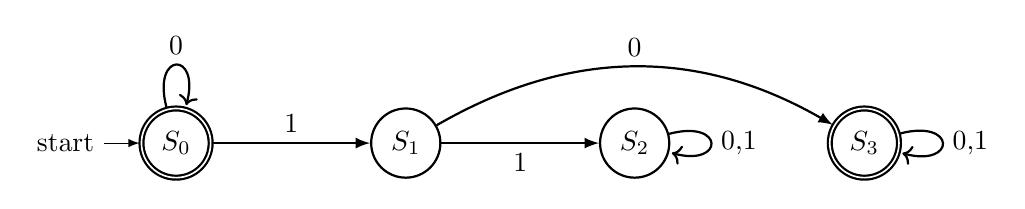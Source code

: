 \begin{tikzpicture}[every initial by arrow/.style={-latex}]
	\node[thick,state,initial,accepting] (a)  {$S_0$};
	\node[thick,state] (b) [right=20mm of a]  {$S_1$};
	\node[thick,state] (c)[right=20mm of b]  {$S_2$};
	\node[thick,state,accepting] (d) [right=20mm of c]  {$S_3$};
	\path[-latex,thick] (a) edge node[above]{1} (b)
				(a) edge[loop above] node[above]{0} (a)
				(b) edge node[below]{1} (c)
				(b) edge[bend left] node[above]{0} (d)
				(c) edge[loop right] node[right]{0,1} (c)
				(d) edge[loop right] node[right]{0,1} (d);
	\end{tikzpicture}